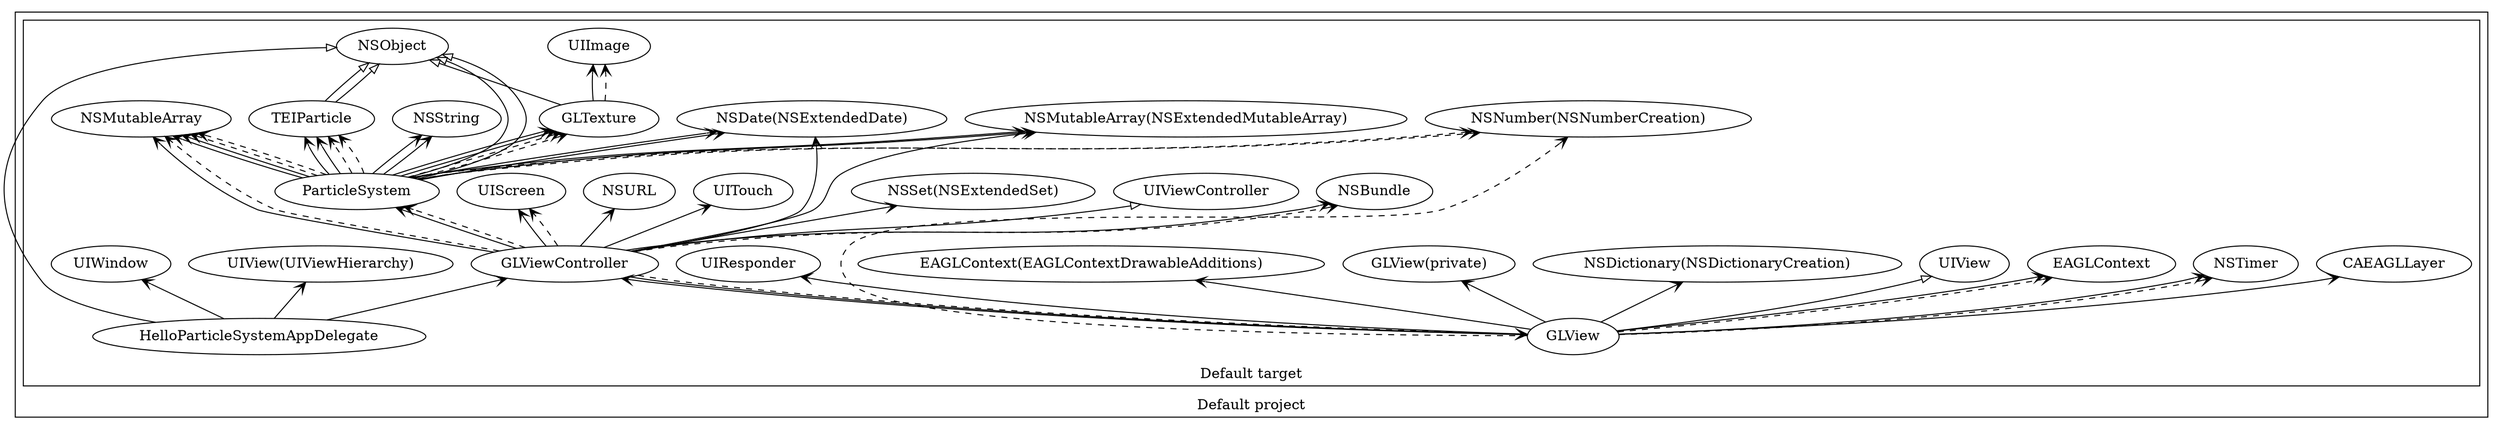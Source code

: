 digraph G
{
  rankdir="BT"
  overlap = scale
  layers="associations:instantiations:extensions:inheritance"

  subgraph cluster_project_Default_project
  {
    label="Default project"

    subgraph cluster_target_Default_target
    {
      label="Default target"

      node[label="GLView"] class_GLView_Default_target_Default_project
      node[label="UIView"] class_UIView_Default_target_Default_project
      node[label="EAGLContext"] class_EAGLContext_Default_target_Default_project
      node[label="NSTimer"] class_NSTimer_Default_target_Default_project
      node[label="CAEAGLLayer"] class_CAEAGLLayer_Default_target_Default_project
      node[label="GLViewController"] class_GLViewController_Default_target_Default_project
      node[label="UIResponder"] class_UIResponder_Default_target_Default_project
      node[label="NSNumber(NSNumberCreation)"] category_NSNumber_NSNumberCreation__Default_target_Default_project
      node[label="EAGLContext(EAGLContextDrawableAdditions)"] category_EAGLContext_EAGLContextDrawableAdditions__Default_target_Default_project
      node[label="GLView(private)"] category_GLView_private__Default_target_Default_project
      node[label="NSDictionary(NSDictionaryCreation)"] category_NSDictionary_NSDictionaryCreation__Default_target_Default_project
      node[label="UIViewController"] class_UIViewController_Default_target_Default_project
      node[label="NSBundle"] class_NSBundle_Default_target_Default_project
      node[label="NSMutableArray"] class_NSMutableArray_Default_target_Default_project
      node[label="ParticleSystem"] class_ParticleSystem_Default_target_Default_project
      node[label="UIScreen"] class_UIScreen_Default_target_Default_project
      node[label="NSURL"] class_NSURL_Default_target_Default_project
      node[label="UITouch"] class_UITouch_Default_target_Default_project
      node[label="NSDate(NSExtendedDate)"] category_NSDate_NSExtendedDate__Default_target_Default_project
      node[label="NSMutableArray(NSExtendedMutableArray)"] category_NSMutableArray_NSExtendedMutableArray__Default_target_Default_project
      node[label="NSSet(NSExtendedSet)"] category_NSSet_NSExtendedSet__Default_target_Default_project
      node[label="NSObject"] class_NSObject_Default_target_Default_project
      node[label="GLTexture"] class_GLTexture_Default_target_Default_project
      node[label="TEIParticle"] class_TEIParticle_Default_target_Default_project
      node[label="NSString"] class_NSString_Default_target_Default_project
      node[label="HelloParticleSystemAppDelegate"] class_HelloParticleSystemAppDelegate_Default_target_Default_project
      node[label="UIWindow"] class_UIWindow_Default_target_Default_project
      node[label="UIView(UIViewHierarchy)"] category_UIView_UIViewHierarchy__Default_target_Default_project
      node[label="UIImage"] class_UIImage_Default_target_Default_project
    }

  }

  edge [arrowhead = open, style = solid, layer = "associations"]
  class_GLView_Default_target_Default_project -> category_EAGLContext_EAGLContextDrawableAdditions__Default_target_Default_project
  class_GLView_Default_target_Default_project -> category_GLView_private__Default_target_Default_project
  class_GLView_Default_target_Default_project -> category_NSDictionary_NSDictionaryCreation__Default_target_Default_project
  class_GLView_Default_target_Default_project -> class_CAEAGLLayer_Default_target_Default_project
  class_GLView_Default_target_Default_project -> class_EAGLContext_Default_target_Default_project
  class_GLView_Default_target_Default_project -> class_GLViewController_Default_target_Default_project
  class_GLView_Default_target_Default_project -> class_NSTimer_Default_target_Default_project
  class_GLView_Default_target_Default_project -> class_UIResponder_Default_target_Default_project
  class_GLViewController_Default_target_Default_project -> category_NSDate_NSExtendedDate__Default_target_Default_project
  class_GLViewController_Default_target_Default_project -> category_NSMutableArray_NSExtendedMutableArray__Default_target_Default_project
  class_GLViewController_Default_target_Default_project -> category_NSSet_NSExtendedSet__Default_target_Default_project
  class_GLViewController_Default_target_Default_project -> class_GLView_Default_target_Default_project
  class_GLViewController_Default_target_Default_project -> class_NSBundle_Default_target_Default_project
  class_GLViewController_Default_target_Default_project -> class_NSMutableArray_Default_target_Default_project
  class_GLViewController_Default_target_Default_project -> class_NSURL_Default_target_Default_project
  class_GLViewController_Default_target_Default_project -> class_ParticleSystem_Default_target_Default_project
  class_GLViewController_Default_target_Default_project -> class_UIScreen_Default_target_Default_project
  class_GLViewController_Default_target_Default_project -> class_UITouch_Default_target_Default_project
  class_ParticleSystem_Default_target_Default_project -> category_NSDate_NSExtendedDate__Default_target_Default_project
  class_ParticleSystem_Default_target_Default_project -> category_NSMutableArray_NSExtendedMutableArray__Default_target_Default_project
  class_ParticleSystem_Default_target_Default_project -> class_GLTexture_Default_target_Default_project
  class_ParticleSystem_Default_target_Default_project -> class_NSMutableArray_Default_target_Default_project
  class_ParticleSystem_Default_target_Default_project -> class_NSString_Default_target_Default_project
  class_ParticleSystem_Default_target_Default_project -> class_TEIParticle_Default_target_Default_project
  class_HelloParticleSystemAppDelegate_Default_target_Default_project -> category_UIView_UIViewHierarchy__Default_target_Default_project
  class_HelloParticleSystemAppDelegate_Default_target_Default_project -> class_GLViewController_Default_target_Default_project
  class_HelloParticleSystemAppDelegate_Default_target_Default_project -> class_UIWindow_Default_target_Default_project
  class_GLTexture_Default_target_Default_project -> class_UIImage_Default_target_Default_project
  class_ParticleSystem_Default_target_Default_project -> category_NSDate_NSExtendedDate__Default_target_Default_project
  class_ParticleSystem_Default_target_Default_project -> category_NSMutableArray_NSExtendedMutableArray__Default_target_Default_project
  class_ParticleSystem_Default_target_Default_project -> class_GLTexture_Default_target_Default_project
  class_ParticleSystem_Default_target_Default_project -> class_NSMutableArray_Default_target_Default_project
  class_ParticleSystem_Default_target_Default_project -> class_NSString_Default_target_Default_project
  class_ParticleSystem_Default_target_Default_project -> class_TEIParticle_Default_target_Default_project

  edge [arrowhead = open, style = dashed, layer = "instantiations"]
  class_GLView_Default_target_Default_project -> category_NSNumber_NSNumberCreation__Default_target_Default_project
  class_GLView_Default_target_Default_project -> class_EAGLContext_Default_target_Default_project
  class_GLView_Default_target_Default_project -> class_NSTimer_Default_target_Default_project
  class_GLViewController_Default_target_Default_project -> class_GLView_Default_target_Default_project
  class_GLViewController_Default_target_Default_project -> class_NSBundle_Default_target_Default_project
  class_GLViewController_Default_target_Default_project -> class_NSMutableArray_Default_target_Default_project
  class_GLViewController_Default_target_Default_project -> class_ParticleSystem_Default_target_Default_project
  class_GLViewController_Default_target_Default_project -> class_UIScreen_Default_target_Default_project
  class_ParticleSystem_Default_target_Default_project -> category_NSNumber_NSNumberCreation__Default_target_Default_project
  class_ParticleSystem_Default_target_Default_project -> class_GLTexture_Default_target_Default_project
  class_ParticleSystem_Default_target_Default_project -> class_NSMutableArray_Default_target_Default_project
  class_ParticleSystem_Default_target_Default_project -> class_TEIParticle_Default_target_Default_project
  class_GLTexture_Default_target_Default_project -> class_UIImage_Default_target_Default_project
  class_ParticleSystem_Default_target_Default_project -> category_NSNumber_NSNumberCreation__Default_target_Default_project
  class_ParticleSystem_Default_target_Default_project -> class_GLTexture_Default_target_Default_project
  class_ParticleSystem_Default_target_Default_project -> class_NSMutableArray_Default_target_Default_project
  class_ParticleSystem_Default_target_Default_project -> class_TEIParticle_Default_target_Default_project

  edge [arrowhead = ediamond, style = solid, layer = "extensions"]

  edge [arrowhead = empty, style = solid, layer = "inheritance"]
  class_GLView_Default_target_Default_project -> class_UIView_Default_target_Default_project
  class_GLViewController_Default_target_Default_project -> class_UIViewController_Default_target_Default_project
  class_ParticleSystem_Default_target_Default_project -> class_NSObject_Default_target_Default_project
  class_TEIParticle_Default_target_Default_project -> class_NSObject_Default_target_Default_project
  class_HelloParticleSystemAppDelegate_Default_target_Default_project -> class_NSObject_Default_target_Default_project
  class_GLTexture_Default_target_Default_project -> class_NSObject_Default_target_Default_project
  class_ParticleSystem_Default_target_Default_project -> class_NSObject_Default_target_Default_project
  class_TEIParticle_Default_target_Default_project -> class_NSObject_Default_target_Default_project

}
